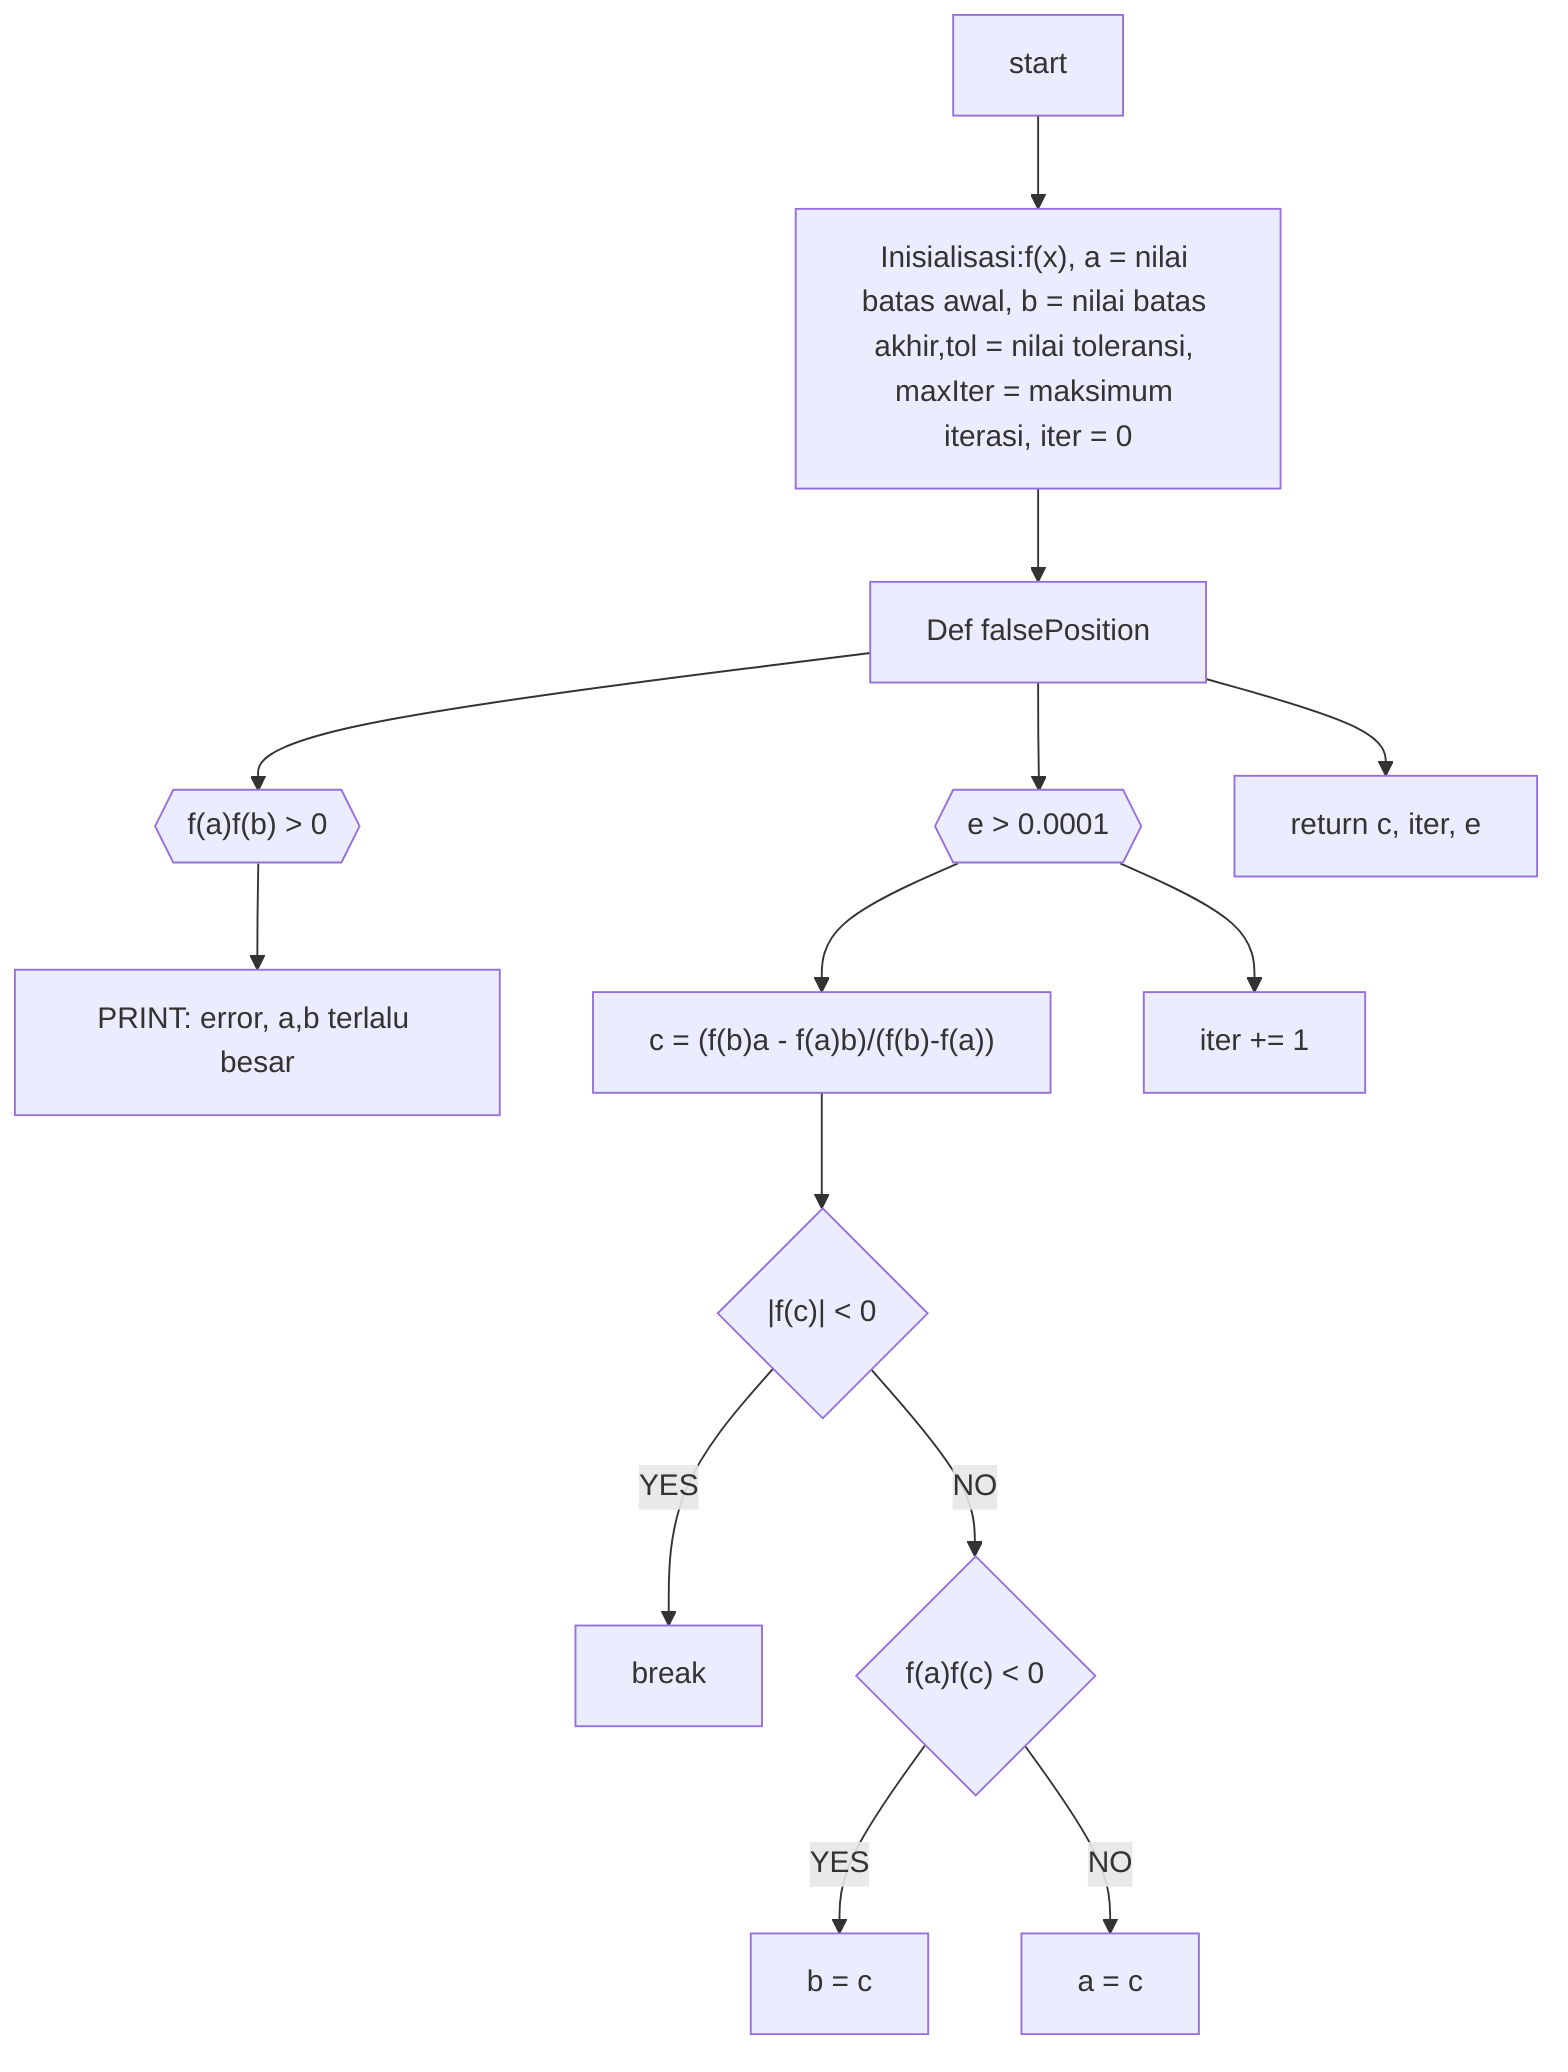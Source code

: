 flowchart TD;
    A[start] --> B["Inisialisasi:f(x), a = nilai batas awal, b = nilai batas akhir,tol = nilai toleransi, maxIter = maksimum iterasi, iter = 0"]
    B --> Z["Def falsePosition"]
    Z --> C{{"f(a)f(b) > 0"}}
    C --> D["PRINT: error, a,b terlalu besar"]
    Z --> G{{"e > 0.0001"}}
    G -->H["c = (f(b)a - f(a)b)/(f(b)-f(a))"]
    H --> I{"|f(c)| < 0"}
    I -->|YES| J["break"]
    I -->|NO| K{"f(a)f(c) < 0"} 
    K --> |YES| L["b = c"]
    K --> |NO| M["a = c"]
    G --> N["iter += 1"]
    Z --> X["return c, iter, e"]
